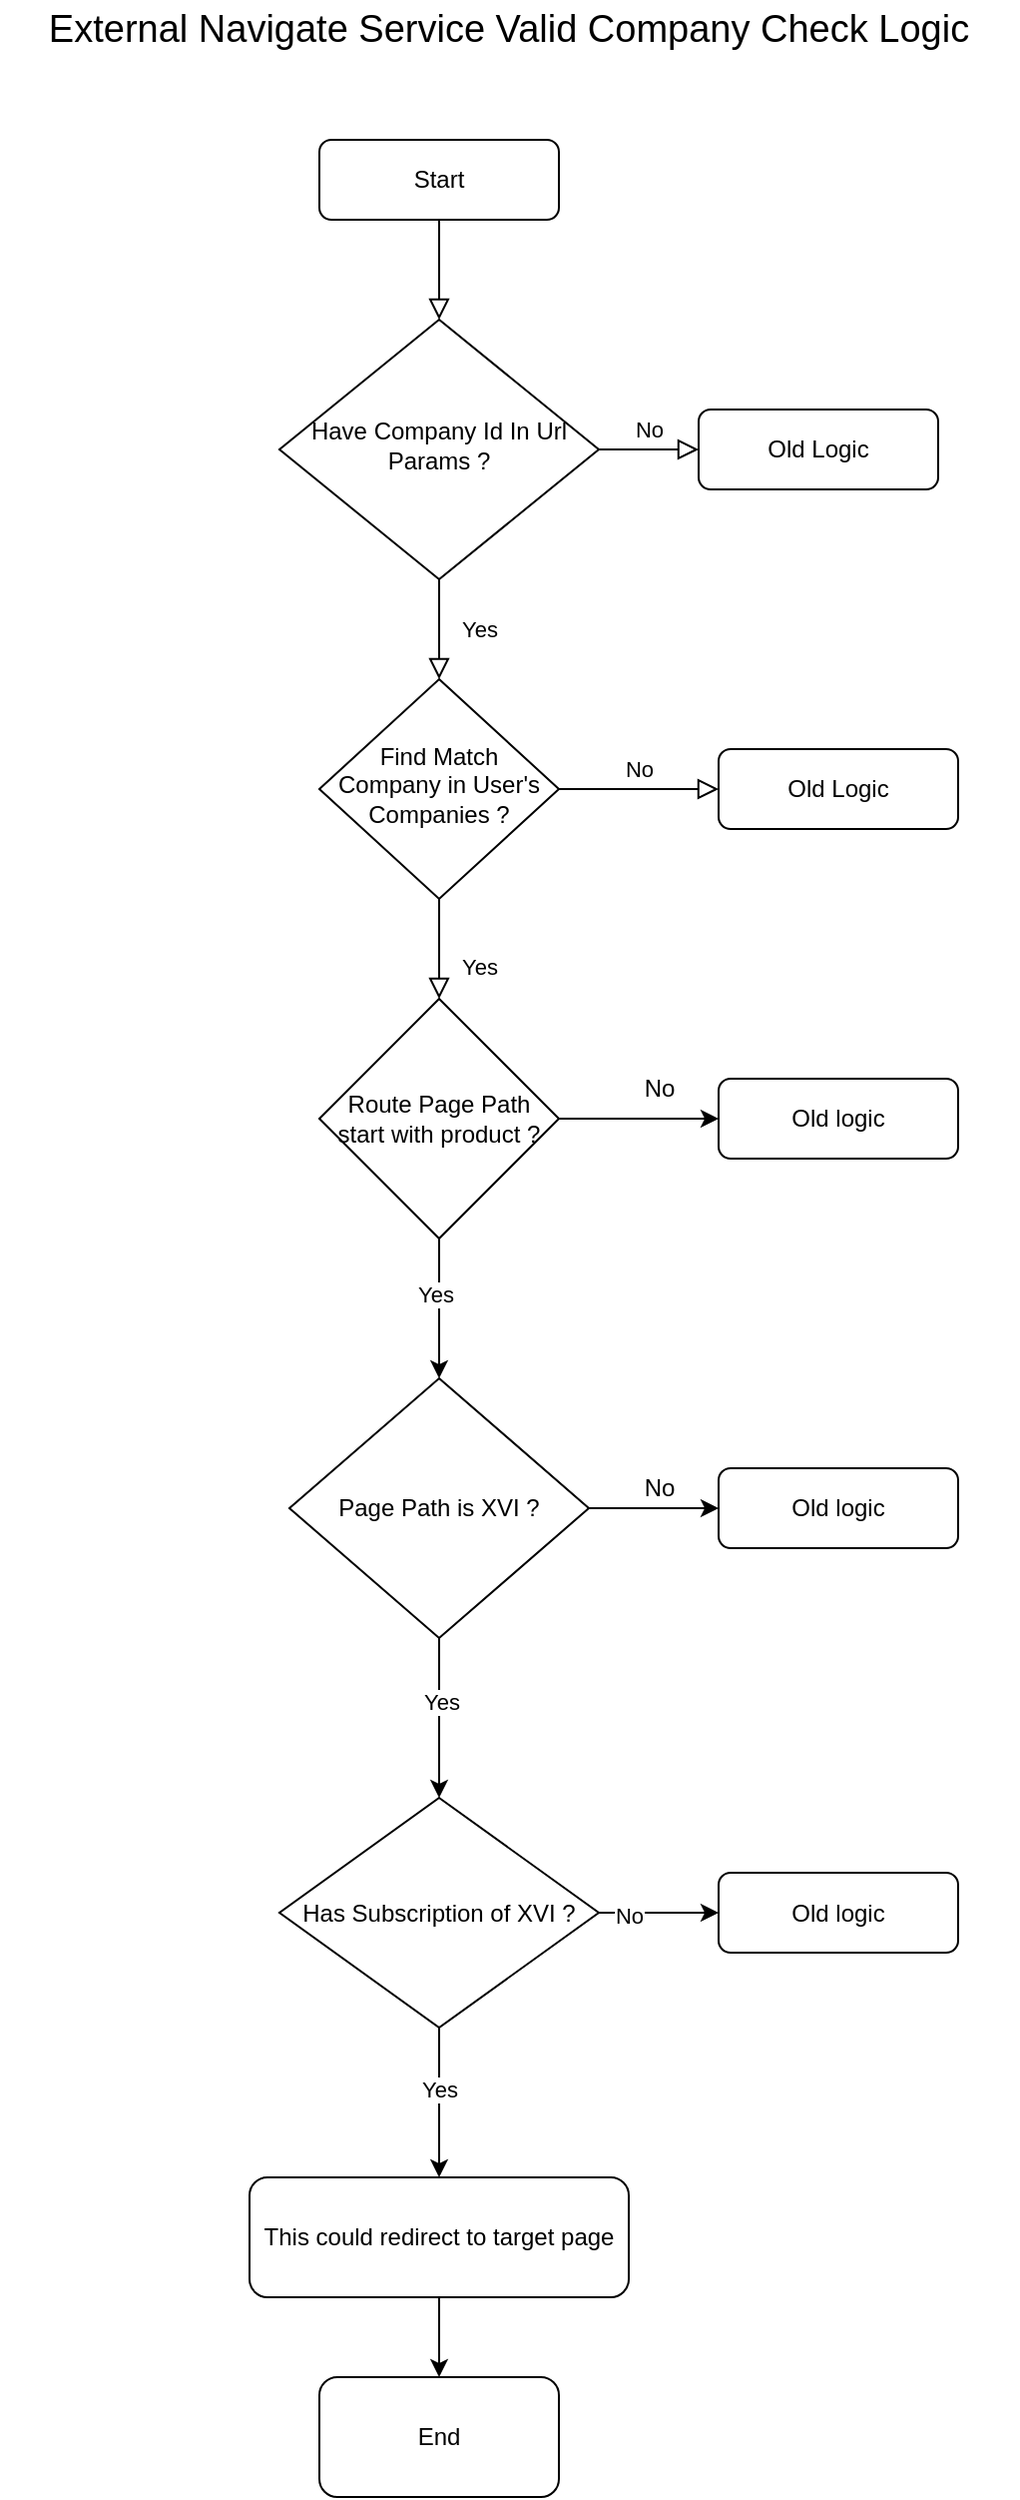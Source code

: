 <mxfile version="26.0.15">
  <diagram id="C5RBs43oDa-KdzZeNtuy" name="Page-1">
    <mxGraphModel dx="1242" dy="700" grid="1" gridSize="10" guides="1" tooltips="1" connect="1" arrows="1" fold="1" page="1" pageScale="1" pageWidth="827" pageHeight="1169" math="0" shadow="0">
      <root>
        <mxCell id="WIyWlLk6GJQsqaUBKTNV-0" />
        <mxCell id="WIyWlLk6GJQsqaUBKTNV-1" parent="WIyWlLk6GJQsqaUBKTNV-0" />
        <mxCell id="WIyWlLk6GJQsqaUBKTNV-2" value="" style="rounded=0;html=1;jettySize=auto;orthogonalLoop=1;fontSize=11;endArrow=block;endFill=0;endSize=8;strokeWidth=1;shadow=0;labelBackgroundColor=none;edgeStyle=orthogonalEdgeStyle;" parent="WIyWlLk6GJQsqaUBKTNV-1" source="WIyWlLk6GJQsqaUBKTNV-3" target="WIyWlLk6GJQsqaUBKTNV-6" edge="1">
          <mxGeometry relative="1" as="geometry" />
        </mxCell>
        <mxCell id="WIyWlLk6GJQsqaUBKTNV-3" value="Start" style="rounded=1;whiteSpace=wrap;html=1;fontSize=12;glass=0;strokeWidth=1;shadow=0;" parent="WIyWlLk6GJQsqaUBKTNV-1" vertex="1">
          <mxGeometry x="160" y="80" width="120" height="40" as="geometry" />
        </mxCell>
        <mxCell id="WIyWlLk6GJQsqaUBKTNV-4" value="Yes" style="rounded=0;html=1;jettySize=auto;orthogonalLoop=1;fontSize=11;endArrow=block;endFill=0;endSize=8;strokeWidth=1;shadow=0;labelBackgroundColor=none;edgeStyle=orthogonalEdgeStyle;" parent="WIyWlLk6GJQsqaUBKTNV-1" source="WIyWlLk6GJQsqaUBKTNV-6" target="WIyWlLk6GJQsqaUBKTNV-10" edge="1">
          <mxGeometry y="20" relative="1" as="geometry">
            <mxPoint as="offset" />
          </mxGeometry>
        </mxCell>
        <mxCell id="WIyWlLk6GJQsqaUBKTNV-5" value="No" style="edgeStyle=orthogonalEdgeStyle;rounded=0;html=1;jettySize=auto;orthogonalLoop=1;fontSize=11;endArrow=block;endFill=0;endSize=8;strokeWidth=1;shadow=0;labelBackgroundColor=none;" parent="WIyWlLk6GJQsqaUBKTNV-1" source="WIyWlLk6GJQsqaUBKTNV-6" target="WIyWlLk6GJQsqaUBKTNV-7" edge="1">
          <mxGeometry y="10" relative="1" as="geometry">
            <mxPoint as="offset" />
          </mxGeometry>
        </mxCell>
        <mxCell id="WIyWlLk6GJQsqaUBKTNV-6" value="Have Company Id In Url Params ?" style="rhombus;whiteSpace=wrap;html=1;shadow=0;fontFamily=Helvetica;fontSize=12;align=center;strokeWidth=1;spacing=6;spacingTop=-4;" parent="WIyWlLk6GJQsqaUBKTNV-1" vertex="1">
          <mxGeometry x="140" y="170" width="160" height="130" as="geometry" />
        </mxCell>
        <mxCell id="WIyWlLk6GJQsqaUBKTNV-7" value="Old Logic" style="rounded=1;whiteSpace=wrap;html=1;fontSize=12;glass=0;strokeWidth=1;shadow=0;" parent="WIyWlLk6GJQsqaUBKTNV-1" vertex="1">
          <mxGeometry x="350" y="215" width="120" height="40" as="geometry" />
        </mxCell>
        <mxCell id="WIyWlLk6GJQsqaUBKTNV-8" value="Yes" style="rounded=0;html=1;jettySize=auto;orthogonalLoop=1;fontSize=11;endArrow=block;endFill=0;endSize=8;strokeWidth=1;shadow=0;labelBackgroundColor=none;edgeStyle=orthogonalEdgeStyle;entryX=0.5;entryY=0;entryDx=0;entryDy=0;" parent="WIyWlLk6GJQsqaUBKTNV-1" source="WIyWlLk6GJQsqaUBKTNV-10" target="UGZzJcblzEoREbLi4SqR-0" edge="1">
          <mxGeometry x="0.333" y="20" relative="1" as="geometry">
            <mxPoint as="offset" />
            <mxPoint x="220" y="500" as="targetPoint" />
          </mxGeometry>
        </mxCell>
        <mxCell id="WIyWlLk6GJQsqaUBKTNV-9" value="No" style="edgeStyle=orthogonalEdgeStyle;rounded=0;html=1;jettySize=auto;orthogonalLoop=1;fontSize=11;endArrow=block;endFill=0;endSize=8;strokeWidth=1;shadow=0;labelBackgroundColor=none;" parent="WIyWlLk6GJQsqaUBKTNV-1" source="WIyWlLk6GJQsqaUBKTNV-10" target="WIyWlLk6GJQsqaUBKTNV-12" edge="1">
          <mxGeometry y="10" relative="1" as="geometry">
            <mxPoint as="offset" />
          </mxGeometry>
        </mxCell>
        <mxCell id="WIyWlLk6GJQsqaUBKTNV-10" value="Find Match Company in User&#39;s Companies ?" style="rhombus;whiteSpace=wrap;html=1;shadow=0;fontFamily=Helvetica;fontSize=12;align=center;strokeWidth=1;spacing=6;spacingTop=-4;" parent="WIyWlLk6GJQsqaUBKTNV-1" vertex="1">
          <mxGeometry x="160" y="350" width="120" height="110" as="geometry" />
        </mxCell>
        <mxCell id="WIyWlLk6GJQsqaUBKTNV-12" value="Old Logic" style="rounded=1;whiteSpace=wrap;html=1;fontSize=12;glass=0;strokeWidth=1;shadow=0;" parent="WIyWlLk6GJQsqaUBKTNV-1" vertex="1">
          <mxGeometry x="360" y="385" width="120" height="40" as="geometry" />
        </mxCell>
        <mxCell id="UGZzJcblzEoREbLi4SqR-2" value="" style="edgeStyle=orthogonalEdgeStyle;rounded=0;orthogonalLoop=1;jettySize=auto;html=1;" parent="WIyWlLk6GJQsqaUBKTNV-1" source="UGZzJcblzEoREbLi4SqR-0" target="UGZzJcblzEoREbLi4SqR-1" edge="1">
          <mxGeometry relative="1" as="geometry" />
        </mxCell>
        <mxCell id="UGZzJcblzEoREbLi4SqR-9" value="" style="edgeStyle=orthogonalEdgeStyle;rounded=0;orthogonalLoop=1;jettySize=auto;html=1;" parent="WIyWlLk6GJQsqaUBKTNV-1" source="UGZzJcblzEoREbLi4SqR-0" target="UGZzJcblzEoREbLi4SqR-8" edge="1">
          <mxGeometry relative="1" as="geometry" />
        </mxCell>
        <mxCell id="zfgZk5Pou1wQEIho9sZc-1" value="Yes" style="edgeLabel;html=1;align=center;verticalAlign=middle;resizable=0;points=[];" vertex="1" connectable="0" parent="UGZzJcblzEoREbLi4SqR-9">
          <mxGeometry x="-0.243" y="-2" relative="1" as="geometry">
            <mxPoint y="1" as="offset" />
          </mxGeometry>
        </mxCell>
        <mxCell id="UGZzJcblzEoREbLi4SqR-0" value="Route Page Path start with product ?" style="rhombus;whiteSpace=wrap;html=1;" parent="WIyWlLk6GJQsqaUBKTNV-1" vertex="1">
          <mxGeometry x="160" y="510" width="120" height="120" as="geometry" />
        </mxCell>
        <mxCell id="UGZzJcblzEoREbLi4SqR-1" value="Old logic" style="rounded=1;whiteSpace=wrap;html=1;" parent="WIyWlLk6GJQsqaUBKTNV-1" vertex="1">
          <mxGeometry x="360" y="550" width="120" height="40" as="geometry" />
        </mxCell>
        <mxCell id="UGZzJcblzEoREbLi4SqR-3" value="No" style="text;html=1;align=center;verticalAlign=middle;resizable=0;points=[];autosize=1;strokeColor=none;fillColor=none;" parent="WIyWlLk6GJQsqaUBKTNV-1" vertex="1">
          <mxGeometry x="310" y="540" width="40" height="30" as="geometry" />
        </mxCell>
        <mxCell id="UGZzJcblzEoREbLi4SqR-11" value="" style="edgeStyle=orthogonalEdgeStyle;rounded=0;orthogonalLoop=1;jettySize=auto;html=1;entryX=0;entryY=0.5;entryDx=0;entryDy=0;" parent="WIyWlLk6GJQsqaUBKTNV-1" source="UGZzJcblzEoREbLi4SqR-8" target="UGZzJcblzEoREbLi4SqR-12" edge="1">
          <mxGeometry relative="1" as="geometry">
            <mxPoint x="390" y="765" as="targetPoint" />
          </mxGeometry>
        </mxCell>
        <mxCell id="owmSJFnSIdydjF8kMXIw-1" value="" style="edgeStyle=orthogonalEdgeStyle;rounded=0;orthogonalLoop=1;jettySize=auto;html=1;" parent="WIyWlLk6GJQsqaUBKTNV-1" source="UGZzJcblzEoREbLi4SqR-8" target="owmSJFnSIdydjF8kMXIw-0" edge="1">
          <mxGeometry relative="1" as="geometry" />
        </mxCell>
        <mxCell id="zfgZk5Pou1wQEIho9sZc-2" value="Yes" style="edgeLabel;html=1;align=center;verticalAlign=middle;resizable=0;points=[];" vertex="1" connectable="0" parent="owmSJFnSIdydjF8kMXIw-1">
          <mxGeometry x="-0.212" y="1" relative="1" as="geometry">
            <mxPoint as="offset" />
          </mxGeometry>
        </mxCell>
        <mxCell id="UGZzJcblzEoREbLi4SqR-8" value="Page Path is XVI ?" style="rhombus;whiteSpace=wrap;html=1;" parent="WIyWlLk6GJQsqaUBKTNV-1" vertex="1">
          <mxGeometry x="145" y="700" width="150" height="130" as="geometry" />
        </mxCell>
        <mxCell id="UGZzJcblzEoREbLi4SqR-12" value="Old logic" style="rounded=1;whiteSpace=wrap;html=1;" parent="WIyWlLk6GJQsqaUBKTNV-1" vertex="1">
          <mxGeometry x="360" y="745" width="120" height="40" as="geometry" />
        </mxCell>
        <mxCell id="UGZzJcblzEoREbLi4SqR-14" value="No" style="text;html=1;align=center;verticalAlign=middle;resizable=0;points=[];autosize=1;strokeColor=none;fillColor=none;" parent="WIyWlLk6GJQsqaUBKTNV-1" vertex="1">
          <mxGeometry x="310" y="740" width="40" height="30" as="geometry" />
        </mxCell>
        <mxCell id="JnJI_2qAgToCvdl-Weqz-1" style="edgeStyle=orthogonalEdgeStyle;rounded=0;orthogonalLoop=1;jettySize=auto;html=1;exitX=0.5;exitY=1;exitDx=0;exitDy=0;entryX=0.5;entryY=0;entryDx=0;entryDy=0;" parent="WIyWlLk6GJQsqaUBKTNV-1" source="UGZzJcblzEoREbLi4SqR-15" target="JnJI_2qAgToCvdl-Weqz-0" edge="1">
          <mxGeometry relative="1" as="geometry" />
        </mxCell>
        <mxCell id="UGZzJcblzEoREbLi4SqR-15" value="This could redirect to target page" style="rounded=1;whiteSpace=wrap;html=1;" parent="WIyWlLk6GJQsqaUBKTNV-1" vertex="1">
          <mxGeometry x="125" y="1100" width="190" height="60" as="geometry" />
        </mxCell>
        <mxCell id="JnJI_2qAgToCvdl-Weqz-0" value="End" style="rounded=1;whiteSpace=wrap;html=1;" parent="WIyWlLk6GJQsqaUBKTNV-1" vertex="1">
          <mxGeometry x="160" y="1200" width="120" height="60" as="geometry" />
        </mxCell>
        <mxCell id="owmSJFnSIdydjF8kMXIw-3" style="edgeStyle=orthogonalEdgeStyle;rounded=0;orthogonalLoop=1;jettySize=auto;html=1;exitX=1;exitY=0.5;exitDx=0;exitDy=0;entryX=0;entryY=0.5;entryDx=0;entryDy=0;" parent="WIyWlLk6GJQsqaUBKTNV-1" source="owmSJFnSIdydjF8kMXIw-0" target="owmSJFnSIdydjF8kMXIw-2" edge="1">
          <mxGeometry relative="1" as="geometry" />
        </mxCell>
        <mxCell id="owmSJFnSIdydjF8kMXIw-4" value="No" style="edgeLabel;html=1;align=center;verticalAlign=middle;resizable=0;points=[];" parent="owmSJFnSIdydjF8kMXIw-3" vertex="1" connectable="0">
          <mxGeometry x="-0.5" relative="1" as="geometry">
            <mxPoint y="1" as="offset" />
          </mxGeometry>
        </mxCell>
        <mxCell id="owmSJFnSIdydjF8kMXIw-5" style="edgeStyle=orthogonalEdgeStyle;rounded=0;orthogonalLoop=1;jettySize=auto;html=1;exitX=0.5;exitY=1;exitDx=0;exitDy=0;" parent="WIyWlLk6GJQsqaUBKTNV-1" source="owmSJFnSIdydjF8kMXIw-0" target="UGZzJcblzEoREbLi4SqR-15" edge="1">
          <mxGeometry relative="1" as="geometry" />
        </mxCell>
        <mxCell id="zfgZk5Pou1wQEIho9sZc-3" value="Yes" style="edgeLabel;html=1;align=center;verticalAlign=middle;resizable=0;points=[];" vertex="1" connectable="0" parent="owmSJFnSIdydjF8kMXIw-5">
          <mxGeometry x="-0.173" relative="1" as="geometry">
            <mxPoint as="offset" />
          </mxGeometry>
        </mxCell>
        <mxCell id="owmSJFnSIdydjF8kMXIw-0" value="Has Subscription of XVI ?" style="rhombus;whiteSpace=wrap;html=1;" parent="WIyWlLk6GJQsqaUBKTNV-1" vertex="1">
          <mxGeometry x="140" y="910" width="160" height="115" as="geometry" />
        </mxCell>
        <mxCell id="owmSJFnSIdydjF8kMXIw-2" value="Old logic" style="rounded=1;whiteSpace=wrap;html=1;" parent="WIyWlLk6GJQsqaUBKTNV-1" vertex="1">
          <mxGeometry x="360" y="947.5" width="120" height="40" as="geometry" />
        </mxCell>
        <mxCell id="WcigGUKNCIJ_AjFXh1XC-0" value="External Navigate Service Valid Company Check Logic" style="text;html=1;align=center;verticalAlign=middle;whiteSpace=wrap;rounded=0;fontSize=19;" vertex="1" parent="WIyWlLk6GJQsqaUBKTNV-1">
          <mxGeometry y="10" width="510" height="30" as="geometry" />
        </mxCell>
      </root>
    </mxGraphModel>
  </diagram>
</mxfile>
